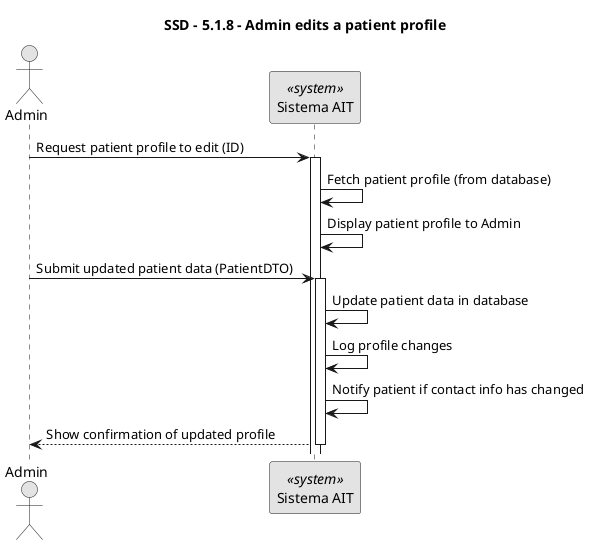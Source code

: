 @startuml
skinparam monochrome true
skinparam packageStyle rectangle
skinparam shadowing false

title SSD - 5.1.8 - Admin edits a patient profile

actor "Admin" as Admin
participant "Sistema AIT" as System <<system>>

Admin -> System : Request patient profile to edit (ID)
activate System

    System -> System : Fetch patient profile (from database)
    System -> System : Display patient profile to Admin
    
Admin -> System : Submit updated patient data (PatientDTO)
activate System

    System -> System : Update patient data in database
    System -> System : Log profile changes
    System -> System : Notify patient if contact info has changed
    
System --> Admin : Show confirmation of updated profile
deactivate System

@enduml
